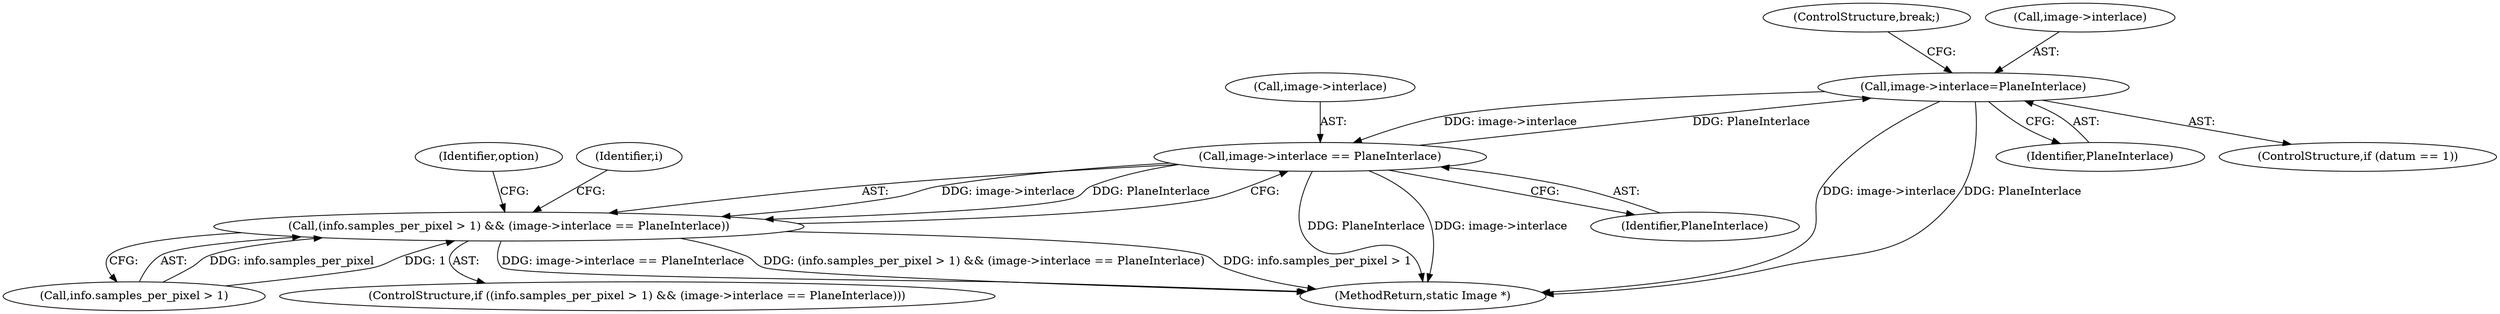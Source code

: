 digraph "0_ImageMagick_6b6bff054d569a77973f2140c0e86366e6168a6c_0@pointer" {
"1001562" [label="(Call,image->interlace=PlaneInterlace)"];
"1003980" [label="(Call,image->interlace == PlaneInterlace)"];
"1001562" [label="(Call,image->interlace=PlaneInterlace)"];
"1003974" [label="(Call,(info.samples_per_pixel > 1) && (image->interlace == PlaneInterlace))"];
"1004539" [label="(MethodReturn,static Image *)"];
"1003981" [label="(Call,image->interlace)"];
"1001567" [label="(ControlStructure,break;)"];
"1003974" [label="(Call,(info.samples_per_pixel > 1) && (image->interlace == PlaneInterlace))"];
"1001563" [label="(Call,image->interlace)"];
"1003980" [label="(Call,image->interlace == PlaneInterlace)"];
"1003984" [label="(Identifier,PlaneInterlace)"];
"1003975" [label="(Call,info.samples_per_pixel > 1)"];
"1001562" [label="(Call,image->interlace=PlaneInterlace)"];
"1001566" [label="(Identifier,PlaneInterlace)"];
"1003973" [label="(ControlStructure,if ((info.samples_per_pixel > 1) && (image->interlace == PlaneInterlace)))"];
"1001558" [label="(ControlStructure,if (datum == 1))"];
"1004144" [label="(Identifier,option)"];
"1003991" [label="(Identifier,i)"];
"1001562" -> "1001558"  [label="AST: "];
"1001562" -> "1001566"  [label="CFG: "];
"1001563" -> "1001562"  [label="AST: "];
"1001566" -> "1001562"  [label="AST: "];
"1001567" -> "1001562"  [label="CFG: "];
"1001562" -> "1004539"  [label="DDG: image->interlace"];
"1001562" -> "1004539"  [label="DDG: PlaneInterlace"];
"1003980" -> "1001562"  [label="DDG: PlaneInterlace"];
"1001562" -> "1003980"  [label="DDG: image->interlace"];
"1003980" -> "1003974"  [label="AST: "];
"1003980" -> "1003984"  [label="CFG: "];
"1003981" -> "1003980"  [label="AST: "];
"1003984" -> "1003980"  [label="AST: "];
"1003974" -> "1003980"  [label="CFG: "];
"1003980" -> "1004539"  [label="DDG: PlaneInterlace"];
"1003980" -> "1004539"  [label="DDG: image->interlace"];
"1003980" -> "1003974"  [label="DDG: image->interlace"];
"1003980" -> "1003974"  [label="DDG: PlaneInterlace"];
"1003974" -> "1003973"  [label="AST: "];
"1003974" -> "1003975"  [label="CFG: "];
"1003975" -> "1003974"  [label="AST: "];
"1003991" -> "1003974"  [label="CFG: "];
"1004144" -> "1003974"  [label="CFG: "];
"1003974" -> "1004539"  [label="DDG: image->interlace == PlaneInterlace"];
"1003974" -> "1004539"  [label="DDG: (info.samples_per_pixel > 1) && (image->interlace == PlaneInterlace)"];
"1003974" -> "1004539"  [label="DDG: info.samples_per_pixel > 1"];
"1003975" -> "1003974"  [label="DDG: info.samples_per_pixel"];
"1003975" -> "1003974"  [label="DDG: 1"];
}
